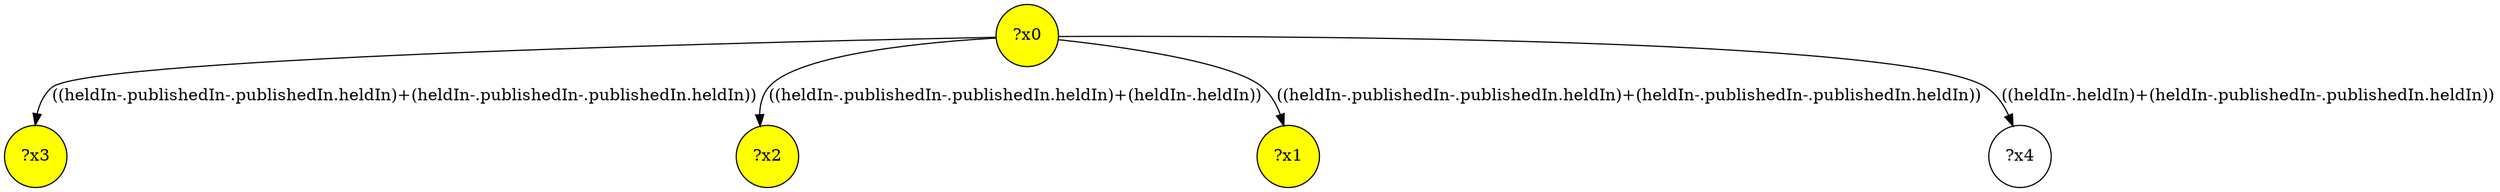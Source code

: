 digraph g {
	x3 [fillcolor="yellow", style="filled," shape=circle, label="?x3"];
	x2 [fillcolor="yellow", style="filled," shape=circle, label="?x2"];
	x0 [fillcolor="yellow", style="filled," shape=circle, label="?x0"];
	x1 [fillcolor="yellow", style="filled," shape=circle, label="?x1"];
	x0 -> x1 [label="((heldIn-.publishedIn-.publishedIn.heldIn)+(heldIn-.publishedIn-.publishedIn.heldIn))"];
	x0 -> x2 [label="((heldIn-.publishedIn-.publishedIn.heldIn)+(heldIn-.heldIn))"];
	x0 -> x3 [label="((heldIn-.publishedIn-.publishedIn.heldIn)+(heldIn-.publishedIn-.publishedIn.heldIn))"];
	x4 [shape=circle, label="?x4"];
	x0 -> x4 [label="((heldIn-.heldIn)+(heldIn-.publishedIn-.publishedIn.heldIn))"];
}
